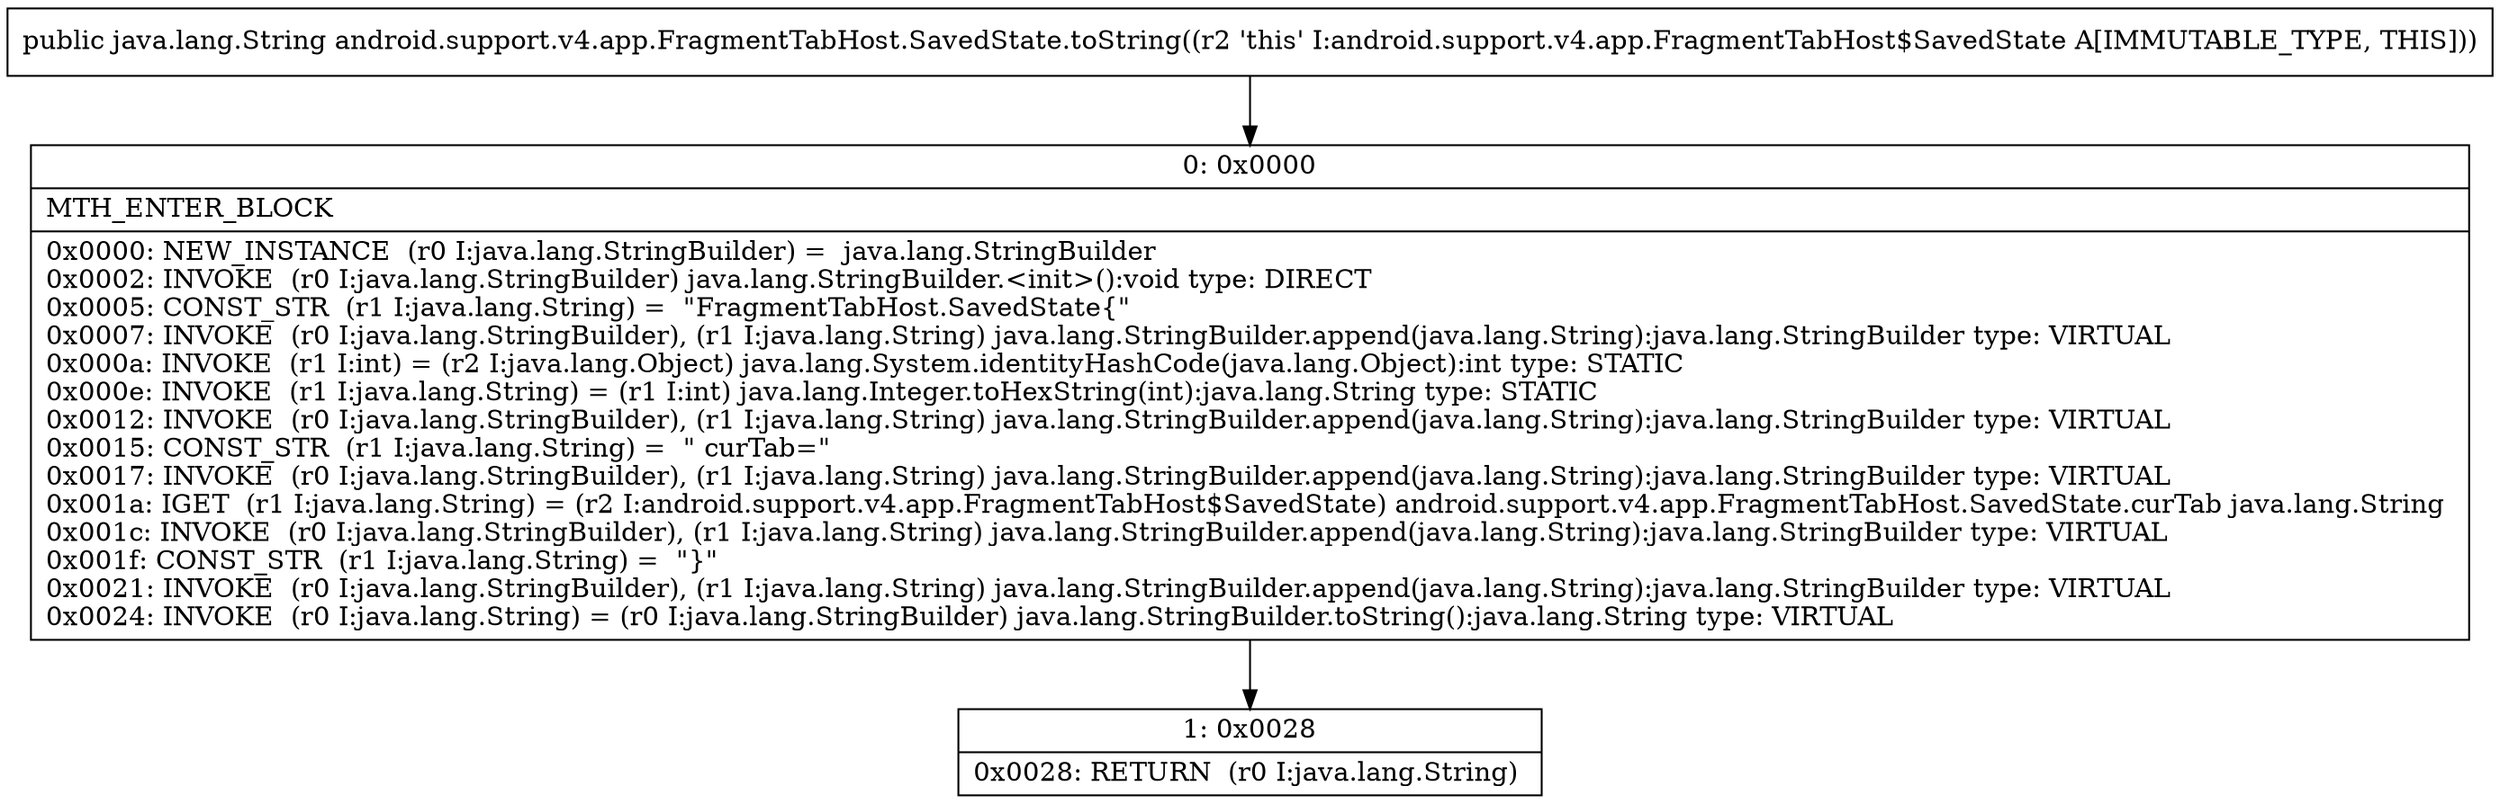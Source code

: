 digraph "CFG forandroid.support.v4.app.FragmentTabHost.SavedState.toString()Ljava\/lang\/String;" {
Node_0 [shape=record,label="{0\:\ 0x0000|MTH_ENTER_BLOCK\l|0x0000: NEW_INSTANCE  (r0 I:java.lang.StringBuilder) =  java.lang.StringBuilder \l0x0002: INVOKE  (r0 I:java.lang.StringBuilder) java.lang.StringBuilder.\<init\>():void type: DIRECT \l0x0005: CONST_STR  (r1 I:java.lang.String) =  \"FragmentTabHost.SavedState\{\" \l0x0007: INVOKE  (r0 I:java.lang.StringBuilder), (r1 I:java.lang.String) java.lang.StringBuilder.append(java.lang.String):java.lang.StringBuilder type: VIRTUAL \l0x000a: INVOKE  (r1 I:int) = (r2 I:java.lang.Object) java.lang.System.identityHashCode(java.lang.Object):int type: STATIC \l0x000e: INVOKE  (r1 I:java.lang.String) = (r1 I:int) java.lang.Integer.toHexString(int):java.lang.String type: STATIC \l0x0012: INVOKE  (r0 I:java.lang.StringBuilder), (r1 I:java.lang.String) java.lang.StringBuilder.append(java.lang.String):java.lang.StringBuilder type: VIRTUAL \l0x0015: CONST_STR  (r1 I:java.lang.String) =  \" curTab=\" \l0x0017: INVOKE  (r0 I:java.lang.StringBuilder), (r1 I:java.lang.String) java.lang.StringBuilder.append(java.lang.String):java.lang.StringBuilder type: VIRTUAL \l0x001a: IGET  (r1 I:java.lang.String) = (r2 I:android.support.v4.app.FragmentTabHost$SavedState) android.support.v4.app.FragmentTabHost.SavedState.curTab java.lang.String \l0x001c: INVOKE  (r0 I:java.lang.StringBuilder), (r1 I:java.lang.String) java.lang.StringBuilder.append(java.lang.String):java.lang.StringBuilder type: VIRTUAL \l0x001f: CONST_STR  (r1 I:java.lang.String) =  \"\}\" \l0x0021: INVOKE  (r0 I:java.lang.StringBuilder), (r1 I:java.lang.String) java.lang.StringBuilder.append(java.lang.String):java.lang.StringBuilder type: VIRTUAL \l0x0024: INVOKE  (r0 I:java.lang.String) = (r0 I:java.lang.StringBuilder) java.lang.StringBuilder.toString():java.lang.String type: VIRTUAL \l}"];
Node_1 [shape=record,label="{1\:\ 0x0028|0x0028: RETURN  (r0 I:java.lang.String) \l}"];
MethodNode[shape=record,label="{public java.lang.String android.support.v4.app.FragmentTabHost.SavedState.toString((r2 'this' I:android.support.v4.app.FragmentTabHost$SavedState A[IMMUTABLE_TYPE, THIS])) }"];
MethodNode -> Node_0;
Node_0 -> Node_1;
}

